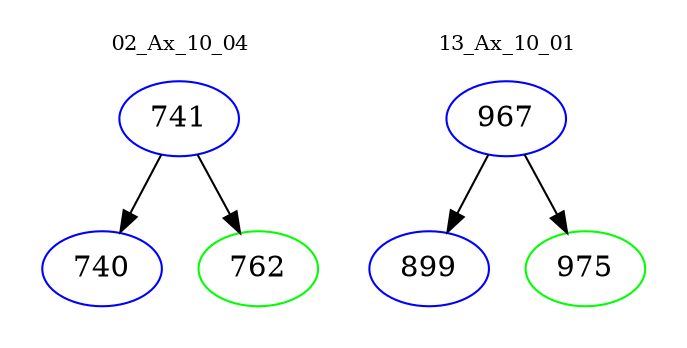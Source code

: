 digraph{
subgraph cluster_0 {
color = white
label = "02_Ax_10_04";
fontsize=10;
T0_741 [label="741", color="blue"]
T0_741 -> T0_740 [color="black"]
T0_740 [label="740", color="blue"]
T0_741 -> T0_762 [color="black"]
T0_762 [label="762", color="green"]
}
subgraph cluster_1 {
color = white
label = "13_Ax_10_01";
fontsize=10;
T1_967 [label="967", color="blue"]
T1_967 -> T1_899 [color="black"]
T1_899 [label="899", color="blue"]
T1_967 -> T1_975 [color="black"]
T1_975 [label="975", color="green"]
}
}
